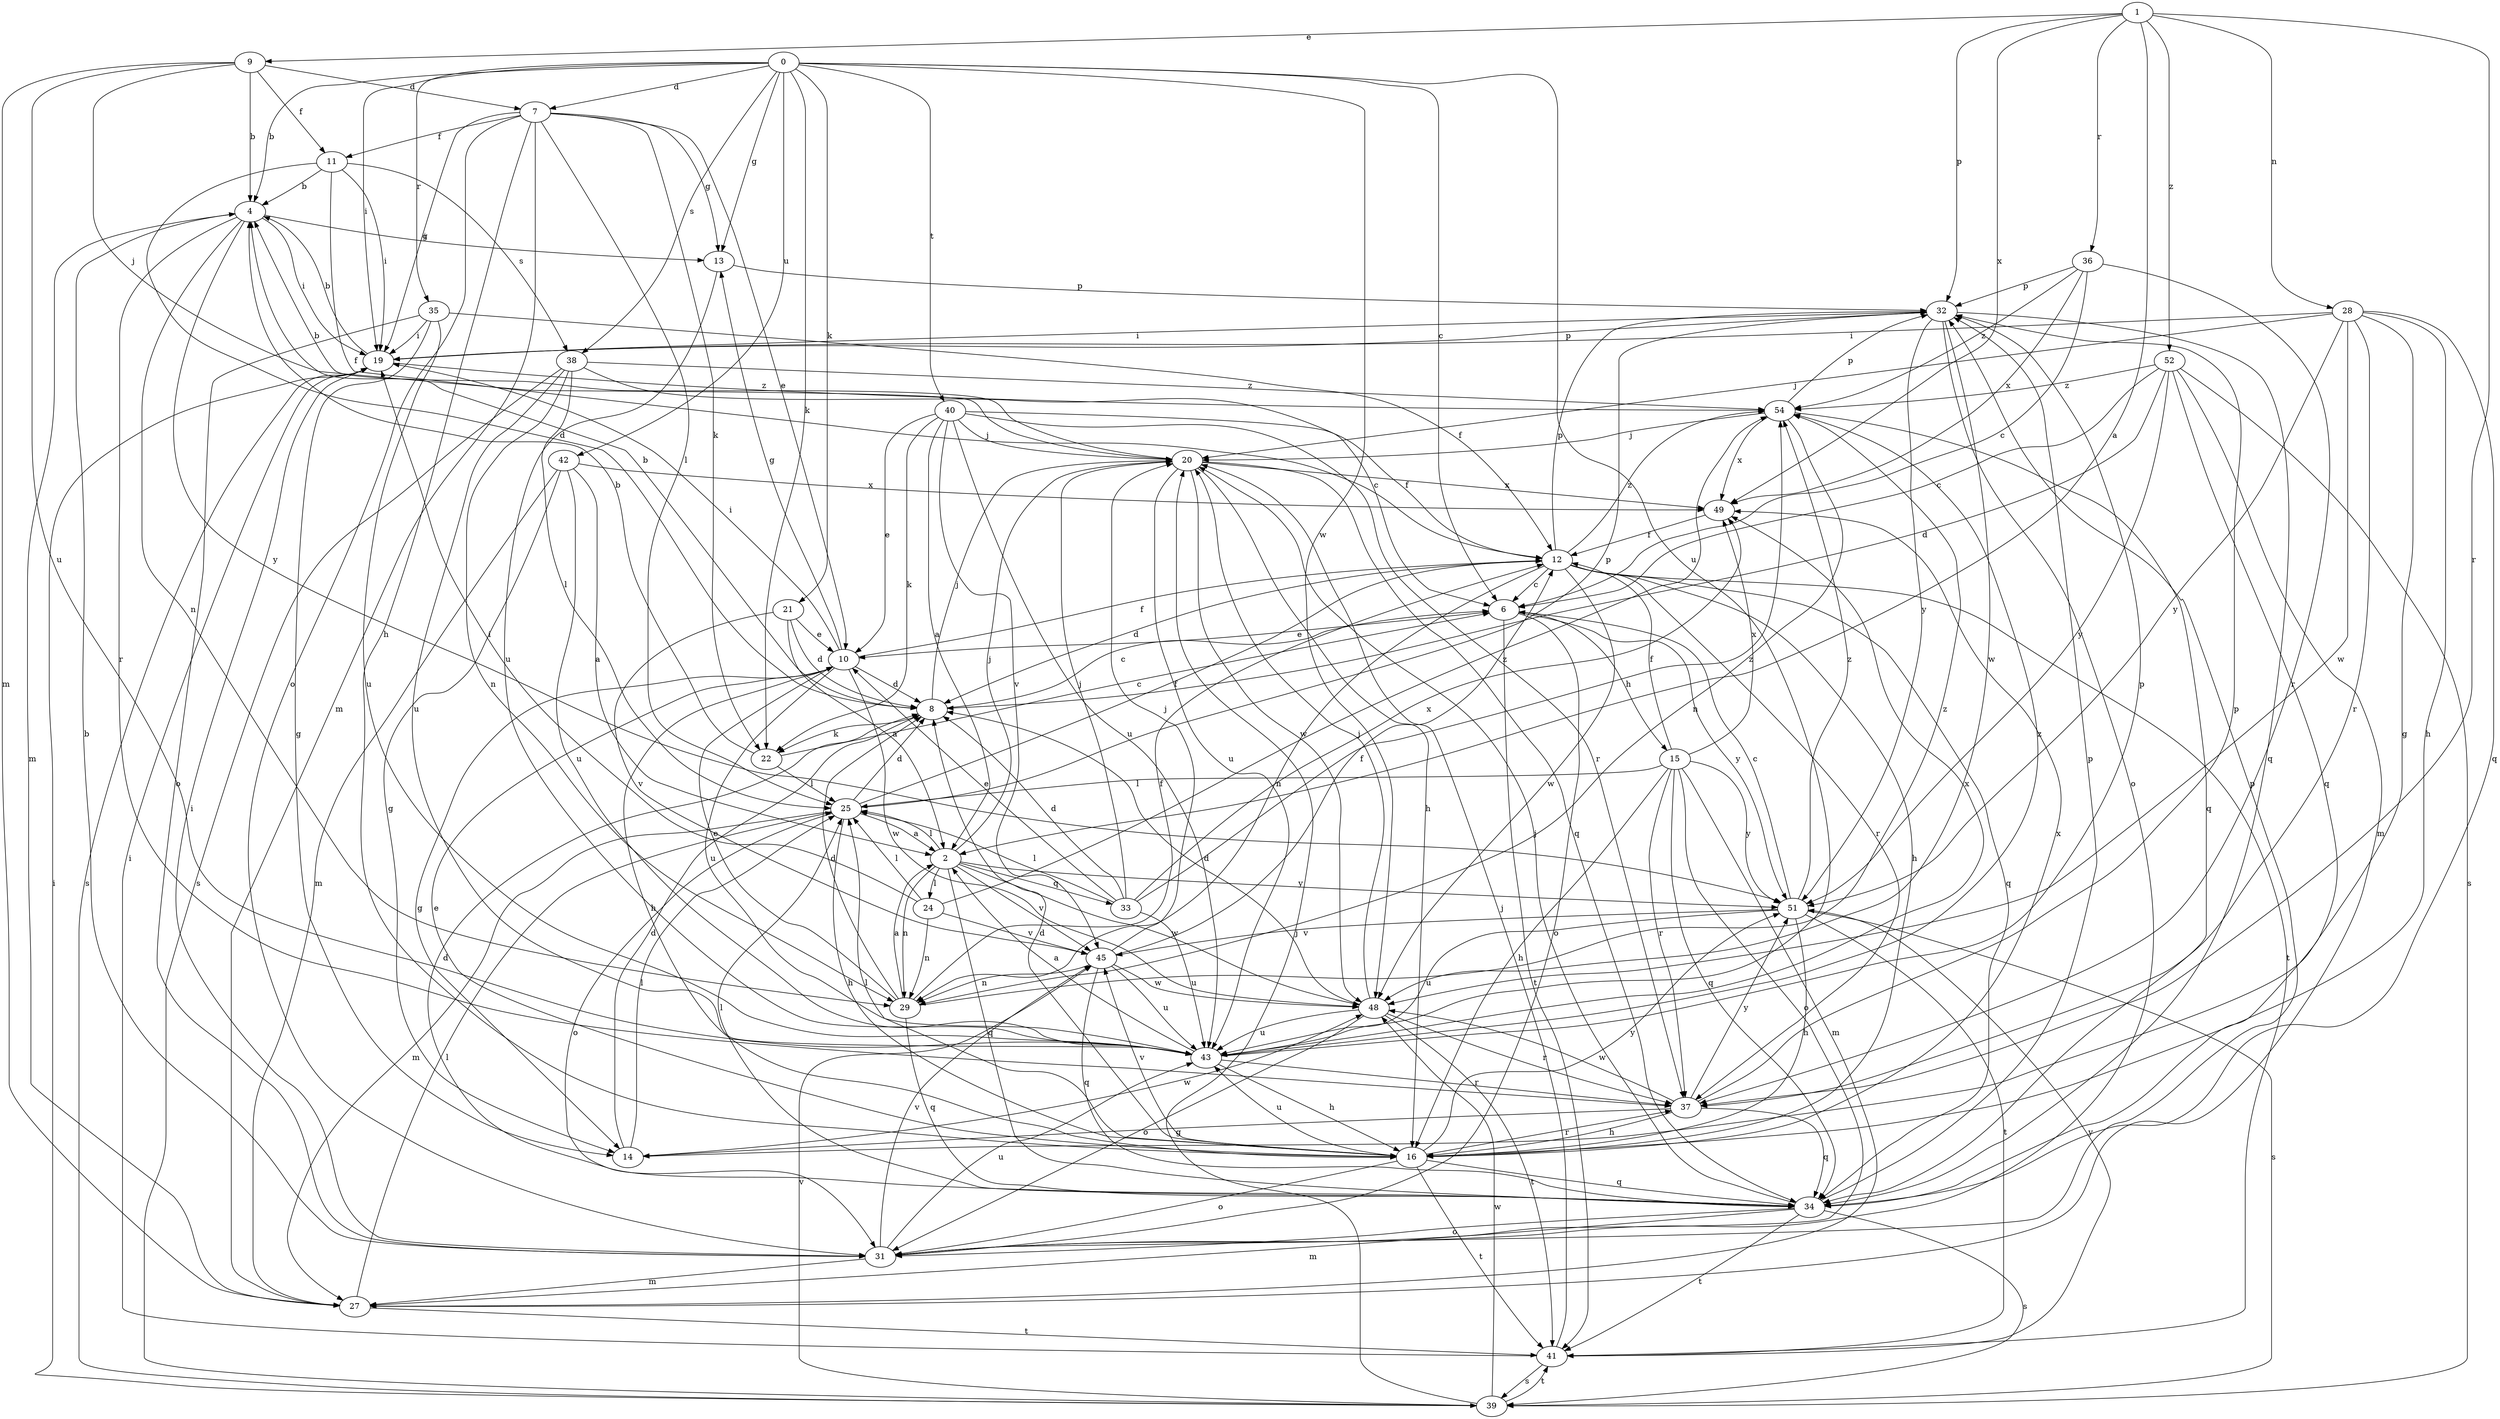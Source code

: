 strict digraph  {
0;
1;
2;
4;
6;
7;
8;
9;
10;
11;
12;
13;
14;
15;
16;
19;
20;
21;
22;
24;
25;
27;
28;
29;
31;
32;
33;
34;
35;
36;
37;
38;
39;
40;
41;
42;
43;
45;
48;
49;
51;
52;
54;
0 -> 4  [label=b];
0 -> 6  [label=c];
0 -> 7  [label=d];
0 -> 13  [label=g];
0 -> 19  [label=i];
0 -> 21  [label=k];
0 -> 22  [label=k];
0 -> 35  [label=r];
0 -> 38  [label=s];
0 -> 40  [label=t];
0 -> 42  [label=u];
0 -> 43  [label=u];
0 -> 48  [label=w];
1 -> 2  [label=a];
1 -> 9  [label=e];
1 -> 28  [label=n];
1 -> 32  [label=p];
1 -> 36  [label=r];
1 -> 37  [label=r];
1 -> 49  [label=x];
1 -> 52  [label=z];
2 -> 20  [label=j];
2 -> 24  [label=l];
2 -> 25  [label=l];
2 -> 29  [label=n];
2 -> 33  [label=q];
2 -> 34  [label=q];
2 -> 45  [label=v];
2 -> 48  [label=w];
2 -> 51  [label=y];
4 -> 13  [label=g];
4 -> 19  [label=i];
4 -> 27  [label=m];
4 -> 29  [label=n];
4 -> 37  [label=r];
4 -> 51  [label=y];
6 -> 10  [label=e];
6 -> 15  [label=h];
6 -> 31  [label=o];
6 -> 41  [label=t];
6 -> 51  [label=y];
7 -> 10  [label=e];
7 -> 11  [label=f];
7 -> 13  [label=g];
7 -> 16  [label=h];
7 -> 19  [label=i];
7 -> 22  [label=k];
7 -> 25  [label=l];
7 -> 27  [label=m];
7 -> 31  [label=o];
8 -> 4  [label=b];
8 -> 6  [label=c];
8 -> 20  [label=j];
8 -> 22  [label=k];
9 -> 4  [label=b];
9 -> 7  [label=d];
9 -> 11  [label=f];
9 -> 20  [label=j];
9 -> 27  [label=m];
9 -> 43  [label=u];
10 -> 8  [label=d];
10 -> 12  [label=f];
10 -> 13  [label=g];
10 -> 14  [label=g];
10 -> 16  [label=h];
10 -> 19  [label=i];
10 -> 43  [label=u];
10 -> 48  [label=w];
11 -> 4  [label=b];
11 -> 8  [label=d];
11 -> 12  [label=f];
11 -> 19  [label=i];
11 -> 38  [label=s];
12 -> 6  [label=c];
12 -> 8  [label=d];
12 -> 16  [label=h];
12 -> 29  [label=n];
12 -> 32  [label=p];
12 -> 34  [label=q];
12 -> 37  [label=r];
12 -> 41  [label=t];
12 -> 48  [label=w];
12 -> 54  [label=z];
13 -> 32  [label=p];
13 -> 43  [label=u];
14 -> 8  [label=d];
14 -> 25  [label=l];
14 -> 48  [label=w];
15 -> 12  [label=f];
15 -> 16  [label=h];
15 -> 25  [label=l];
15 -> 27  [label=m];
15 -> 31  [label=o];
15 -> 34  [label=q];
15 -> 37  [label=r];
15 -> 49  [label=x];
15 -> 51  [label=y];
16 -> 8  [label=d];
16 -> 10  [label=e];
16 -> 25  [label=l];
16 -> 31  [label=o];
16 -> 34  [label=q];
16 -> 37  [label=r];
16 -> 41  [label=t];
16 -> 43  [label=u];
16 -> 45  [label=v];
16 -> 49  [label=x];
16 -> 51  [label=y];
19 -> 4  [label=b];
19 -> 32  [label=p];
19 -> 39  [label=s];
19 -> 54  [label=z];
20 -> 4  [label=b];
20 -> 16  [label=h];
20 -> 34  [label=q];
20 -> 43  [label=u];
20 -> 48  [label=w];
20 -> 49  [label=x];
21 -> 2  [label=a];
21 -> 8  [label=d];
21 -> 10  [label=e];
21 -> 45  [label=v];
22 -> 4  [label=b];
22 -> 6  [label=c];
22 -> 25  [label=l];
24 -> 19  [label=i];
24 -> 25  [label=l];
24 -> 29  [label=n];
24 -> 45  [label=v];
24 -> 54  [label=z];
25 -> 2  [label=a];
25 -> 8  [label=d];
25 -> 12  [label=f];
25 -> 16  [label=h];
25 -> 27  [label=m];
25 -> 31  [label=o];
25 -> 32  [label=p];
27 -> 25  [label=l];
27 -> 41  [label=t];
28 -> 14  [label=g];
28 -> 16  [label=h];
28 -> 19  [label=i];
28 -> 20  [label=j];
28 -> 34  [label=q];
28 -> 37  [label=r];
28 -> 48  [label=w];
28 -> 51  [label=y];
29 -> 2  [label=a];
29 -> 8  [label=d];
29 -> 10  [label=e];
29 -> 12  [label=f];
29 -> 34  [label=q];
29 -> 54  [label=z];
31 -> 4  [label=b];
31 -> 19  [label=i];
31 -> 27  [label=m];
31 -> 32  [label=p];
31 -> 43  [label=u];
31 -> 45  [label=v];
32 -> 19  [label=i];
32 -> 31  [label=o];
32 -> 34  [label=q];
32 -> 48  [label=w];
32 -> 51  [label=y];
33 -> 8  [label=d];
33 -> 10  [label=e];
33 -> 20  [label=j];
33 -> 25  [label=l];
33 -> 43  [label=u];
33 -> 49  [label=x];
33 -> 54  [label=z];
34 -> 8  [label=d];
34 -> 20  [label=j];
34 -> 25  [label=l];
34 -> 27  [label=m];
34 -> 31  [label=o];
34 -> 32  [label=p];
34 -> 39  [label=s];
34 -> 41  [label=t];
35 -> 12  [label=f];
35 -> 14  [label=g];
35 -> 19  [label=i];
35 -> 31  [label=o];
35 -> 43  [label=u];
36 -> 6  [label=c];
36 -> 32  [label=p];
36 -> 37  [label=r];
36 -> 49  [label=x];
36 -> 54  [label=z];
37 -> 14  [label=g];
37 -> 16  [label=h];
37 -> 32  [label=p];
37 -> 34  [label=q];
37 -> 48  [label=w];
37 -> 51  [label=y];
38 -> 6  [label=c];
38 -> 25  [label=l];
38 -> 29  [label=n];
38 -> 39  [label=s];
38 -> 43  [label=u];
38 -> 54  [label=z];
39 -> 19  [label=i];
39 -> 20  [label=j];
39 -> 41  [label=t];
39 -> 45  [label=v];
39 -> 48  [label=w];
40 -> 2  [label=a];
40 -> 10  [label=e];
40 -> 12  [label=f];
40 -> 20  [label=j];
40 -> 22  [label=k];
40 -> 37  [label=r];
40 -> 43  [label=u];
40 -> 45  [label=v];
41 -> 19  [label=i];
41 -> 20  [label=j];
41 -> 39  [label=s];
41 -> 51  [label=y];
42 -> 2  [label=a];
42 -> 14  [label=g];
42 -> 27  [label=m];
42 -> 43  [label=u];
42 -> 49  [label=x];
43 -> 2  [label=a];
43 -> 16  [label=h];
43 -> 32  [label=p];
43 -> 37  [label=r];
43 -> 49  [label=x];
43 -> 54  [label=z];
45 -> 12  [label=f];
45 -> 20  [label=j];
45 -> 29  [label=n];
45 -> 34  [label=q];
45 -> 43  [label=u];
45 -> 48  [label=w];
48 -> 8  [label=d];
48 -> 20  [label=j];
48 -> 31  [label=o];
48 -> 37  [label=r];
48 -> 41  [label=t];
48 -> 43  [label=u];
49 -> 12  [label=f];
51 -> 6  [label=c];
51 -> 16  [label=h];
51 -> 39  [label=s];
51 -> 41  [label=t];
51 -> 43  [label=u];
51 -> 45  [label=v];
51 -> 54  [label=z];
52 -> 6  [label=c];
52 -> 8  [label=d];
52 -> 27  [label=m];
52 -> 34  [label=q];
52 -> 39  [label=s];
52 -> 51  [label=y];
52 -> 54  [label=z];
54 -> 20  [label=j];
54 -> 29  [label=n];
54 -> 32  [label=p];
54 -> 34  [label=q];
54 -> 49  [label=x];
}
